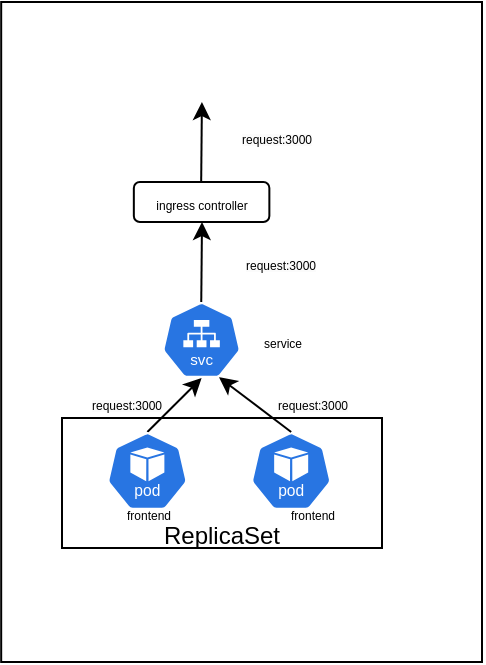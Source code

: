 <mxfile version="24.9.2">
  <diagram name="Страница — 1" id="KrTkukaW_4oB7MUjPAy0">
    <mxGraphModel dx="648" dy="278" grid="1" gridSize="10" guides="1" tooltips="1" connect="1" arrows="1" fold="1" page="1" pageScale="1" pageWidth="827" pageHeight="1169" math="0" shadow="0">
      <root>
        <mxCell id="0" />
        <mxCell id="1" parent="0" />
        <mxCell id="X_6YMSdxB2gju5Y8i-WW-6" value="" style="rounded=0;whiteSpace=wrap;html=1;" parent="1" vertex="1">
          <mxGeometry x="279.59" y="370" width="240.41" height="330" as="geometry" />
        </mxCell>
        <mxCell id="X_6YMSdxB2gju5Y8i-WW-1" value="" style="rounded=0;whiteSpace=wrap;html=1;" parent="1" vertex="1">
          <mxGeometry x="310" y="578" width="160" height="65" as="geometry" />
        </mxCell>
        <mxCell id="ywbToXHBirDagY09YTrV-5" value="" style="aspect=fixed;sketch=0;html=1;dashed=0;whitespace=wrap;verticalLabelPosition=bottom;verticalAlign=top;fillColor=#2875E2;strokeColor=#ffffff;points=[[0.005,0.63,0],[0.1,0.2,0],[0.9,0.2,0],[0.5,0,0],[0.995,0.63,0],[0.72,0.99,0],[0.5,1,0],[0.28,0.99,0]];shape=mxgraph.kubernetes.icon2;kubernetesLabel=1;prIcon=pod" parent="1" vertex="1">
          <mxGeometry x="404.27" y="585" width="40.63" height="39" as="geometry" />
        </mxCell>
        <mxCell id="ywbToXHBirDagY09YTrV-6" value="" style="aspect=fixed;sketch=0;html=1;dashed=0;whitespace=wrap;verticalLabelPosition=bottom;verticalAlign=top;fillColor=#2875E2;strokeColor=#ffffff;points=[[0.005,0.63,0],[0.1,0.2,0],[0.9,0.2,0],[0.5,0,0],[0.995,0.63,0],[0.72,0.99,0],[0.5,1,0],[0.28,0.99,0]];shape=mxgraph.kubernetes.icon2;kubernetesLabel=1;prIcon=svc" parent="1" vertex="1">
          <mxGeometry x="360.0" y="520" width="39.59" height="38" as="geometry" />
        </mxCell>
        <mxCell id="ywbToXHBirDagY09YTrV-8" value="" style="endArrow=classic;html=1;rounded=0;entryX=0.5;entryY=1;entryDx=0;entryDy=0;entryPerimeter=0;exitX=0.5;exitY=0;exitDx=0;exitDy=0;exitPerimeter=0;" parent="1" source="ywbToXHBirDagY09YTrV-19" target="ywbToXHBirDagY09YTrV-6" edge="1">
          <mxGeometry width="50" height="50" relative="1" as="geometry">
            <mxPoint x="340" y="590" as="sourcePoint" />
            <mxPoint x="390" y="540" as="targetPoint" />
          </mxGeometry>
        </mxCell>
        <mxCell id="ywbToXHBirDagY09YTrV-10" value="" style="endArrow=classic;html=1;rounded=0;exitX=0.5;exitY=0;exitDx=0;exitDy=0;exitPerimeter=0;" parent="1" edge="1">
          <mxGeometry width="50" height="50" relative="1" as="geometry">
            <mxPoint x="379.63" y="520" as="sourcePoint" />
            <mxPoint x="380" y="480" as="targetPoint" />
          </mxGeometry>
        </mxCell>
        <mxCell id="ywbToXHBirDagY09YTrV-13" value="&lt;font style=&quot;font-size: 6px;&quot;&gt;service&lt;/font&gt;" style="text;html=1;align=center;verticalAlign=middle;resizable=0;points=[];autosize=1;strokeColor=none;fillColor=none;" parent="1" vertex="1">
          <mxGeometry x="400" y="524" width="40" height="30" as="geometry" />
        </mxCell>
        <mxCell id="ywbToXHBirDagY09YTrV-18" value="&lt;span style=&quot;font-size: 6px; background-color: rgb(251, 251, 251);&quot;&gt;request:3000&lt;/span&gt;" style="edgeLabel;html=1;align=center;verticalAlign=middle;resizable=0;points=[];" parent="1" vertex="1" connectable="0">
          <mxGeometry x="420.0" y="500.004" as="geometry">
            <mxPoint x="-1" as="offset" />
          </mxGeometry>
        </mxCell>
        <mxCell id="ywbToXHBirDagY09YTrV-19" value="" style="aspect=fixed;sketch=0;html=1;dashed=0;whitespace=wrap;verticalLabelPosition=bottom;verticalAlign=top;fillColor=#2875E2;strokeColor=#ffffff;points=[[0.005,0.63,0],[0.1,0.2,0],[0.9,0.2,0],[0.5,0,0],[0.995,0.63,0],[0.72,0.99,0],[0.5,1,0],[0.28,0.99,0]];shape=mxgraph.kubernetes.icon2;kubernetesLabel=1;prIcon=pod" parent="1" vertex="1">
          <mxGeometry x="332.37" y="585" width="40.63" height="39" as="geometry" />
        </mxCell>
        <mxCell id="ywbToXHBirDagY09YTrV-20" value="" style="endArrow=classic;html=1;rounded=0;exitX=0.5;exitY=0;exitDx=0;exitDy=0;exitPerimeter=0;entryX=0.72;entryY=0.99;entryDx=0;entryDy=0;entryPerimeter=0;" parent="1" source="ywbToXHBirDagY09YTrV-5" target="ywbToXHBirDagY09YTrV-6" edge="1">
          <mxGeometry width="50" height="50" relative="1" as="geometry">
            <mxPoint x="413.29" y="554" as="sourcePoint" />
            <mxPoint x="385.004" y="599" as="targetPoint" />
          </mxGeometry>
        </mxCell>
        <mxCell id="ywbToXHBirDagY09YTrV-22" value="&lt;span style=&quot;font-size: 6px; background-color: rgb(251, 251, 251);&quot;&gt;request:3000&lt;/span&gt;" style="edgeLabel;html=1;align=center;verticalAlign=middle;resizable=0;points=[];" parent="1" vertex="1" connectable="0">
          <mxGeometry x="341.67" y="570.004" as="geometry" />
        </mxCell>
        <mxCell id="ywbToXHBirDagY09YTrV-23" value="&lt;span style=&quot;font-size: 6px; background-color: rgb(251, 251, 251);&quot;&gt;request:3000&lt;/span&gt;" style="edgeLabel;html=1;align=center;verticalAlign=middle;resizable=0;points=[];" parent="1" vertex="1" connectable="0">
          <mxGeometry x="435.0" y="570.004" as="geometry" />
        </mxCell>
        <mxCell id="ywbToXHBirDagY09YTrV-24" value="&lt;font style=&quot;font-size: 6px;&quot;&gt;frontend&lt;/font&gt;" style="text;html=1;align=center;verticalAlign=middle;resizable=0;points=[];autosize=1;strokeColor=none;fillColor=none;" parent="1" vertex="1">
          <mxGeometry x="410" y="610" width="50" height="30" as="geometry" />
        </mxCell>
        <mxCell id="ywbToXHBirDagY09YTrV-25" value="&lt;font style=&quot;font-size: 6px;&quot;&gt;frontend&lt;/font&gt;" style="text;html=1;align=center;verticalAlign=middle;resizable=0;points=[];autosize=1;strokeColor=none;fillColor=none;" parent="1" vertex="1">
          <mxGeometry x="327.68" y="610" width="50" height="30" as="geometry" />
        </mxCell>
        <mxCell id="X_6YMSdxB2gju5Y8i-WW-2" value="ReplicaSet" style="text;html=1;align=center;verticalAlign=middle;whiteSpace=wrap;rounded=0;" parent="1" vertex="1">
          <mxGeometry x="360" y="622" width="60" height="30" as="geometry" />
        </mxCell>
        <mxCell id="X_6YMSdxB2gju5Y8i-WW-3" value="&lt;font style=&quot;font-size: 6px;&quot;&gt;ingress controller&lt;/font&gt;" style="rounded=1;whiteSpace=wrap;html=1;" parent="1" vertex="1">
          <mxGeometry x="345.92" y="460" width="67.76" height="20" as="geometry" />
        </mxCell>
        <mxCell id="X_6YMSdxB2gju5Y8i-WW-4" value="" style="endArrow=classic;html=1;rounded=0;exitX=0.5;exitY=0;exitDx=0;exitDy=0;exitPerimeter=0;" parent="1" edge="1">
          <mxGeometry width="50" height="50" relative="1" as="geometry">
            <mxPoint x="379.59" y="460" as="sourcePoint" />
            <mxPoint x="379.96" y="420" as="targetPoint" />
            <Array as="points">
              <mxPoint x="379.96" y="420" />
            </Array>
          </mxGeometry>
        </mxCell>
        <mxCell id="X_6YMSdxB2gju5Y8i-WW-5" value="&lt;span style=&quot;font-size: 6px; background-color: rgb(251, 251, 251);&quot;&gt;request:3000&lt;/span&gt;" style="edgeLabel;html=1;align=center;verticalAlign=middle;resizable=0;points=[];" parent="1" vertex="1" connectable="0">
          <mxGeometry x="420.0" y="440.004" as="geometry">
            <mxPoint x="-3" y="-3" as="offset" />
          </mxGeometry>
        </mxCell>
      </root>
    </mxGraphModel>
  </diagram>
</mxfile>
